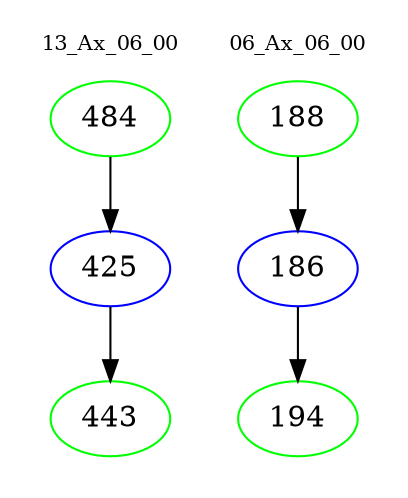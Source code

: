 digraph{
subgraph cluster_0 {
color = white
label = "13_Ax_06_00";
fontsize=10;
T0_484 [label="484", color="green"]
T0_484 -> T0_425 [color="black"]
T0_425 [label="425", color="blue"]
T0_425 -> T0_443 [color="black"]
T0_443 [label="443", color="green"]
}
subgraph cluster_1 {
color = white
label = "06_Ax_06_00";
fontsize=10;
T1_188 [label="188", color="green"]
T1_188 -> T1_186 [color="black"]
T1_186 [label="186", color="blue"]
T1_186 -> T1_194 [color="black"]
T1_194 [label="194", color="green"]
}
}
